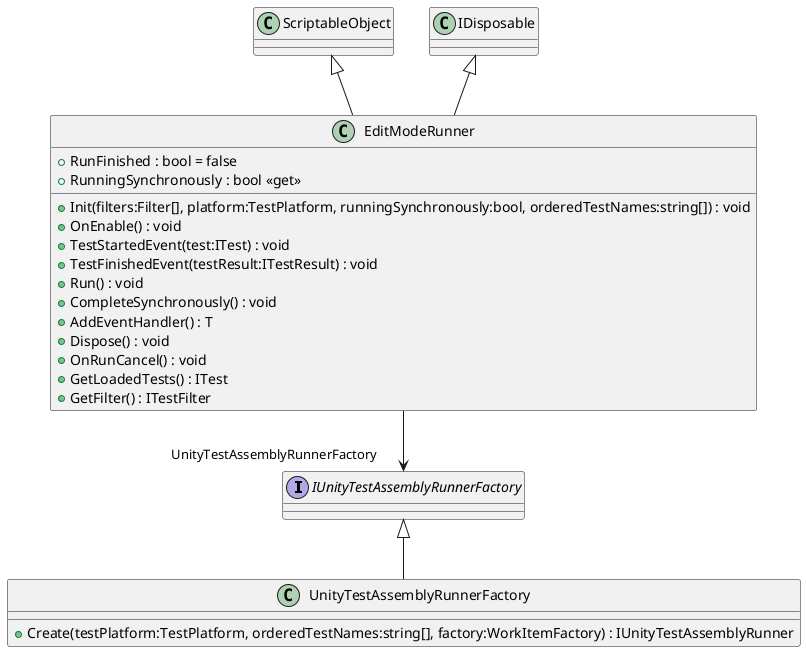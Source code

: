 @startuml
interface IUnityTestAssemblyRunnerFactory {
}
class UnityTestAssemblyRunnerFactory {
    + Create(testPlatform:TestPlatform, orderedTestNames:string[], factory:WorkItemFactory) : IUnityTestAssemblyRunner
}
class EditModeRunner {
    + RunFinished : bool = false
    + RunningSynchronously : bool <<get>>
    + Init(filters:Filter[], platform:TestPlatform, runningSynchronously:bool, orderedTestNames:string[]) : void
    + OnEnable() : void
    + TestStartedEvent(test:ITest) : void
    + TestFinishedEvent(testResult:ITestResult) : void
    + Run() : void
    + CompleteSynchronously() : void
    + AddEventHandler() : T
    + Dispose() : void
    + OnRunCancel() : void
    + GetLoadedTests() : ITest
    + GetFilter() : ITestFilter
}
IUnityTestAssemblyRunnerFactory <|-- UnityTestAssemblyRunnerFactory
ScriptableObject <|-- EditModeRunner
IDisposable <|-- EditModeRunner
EditModeRunner --> "UnityTestAssemblyRunnerFactory" IUnityTestAssemblyRunnerFactory
@enduml
